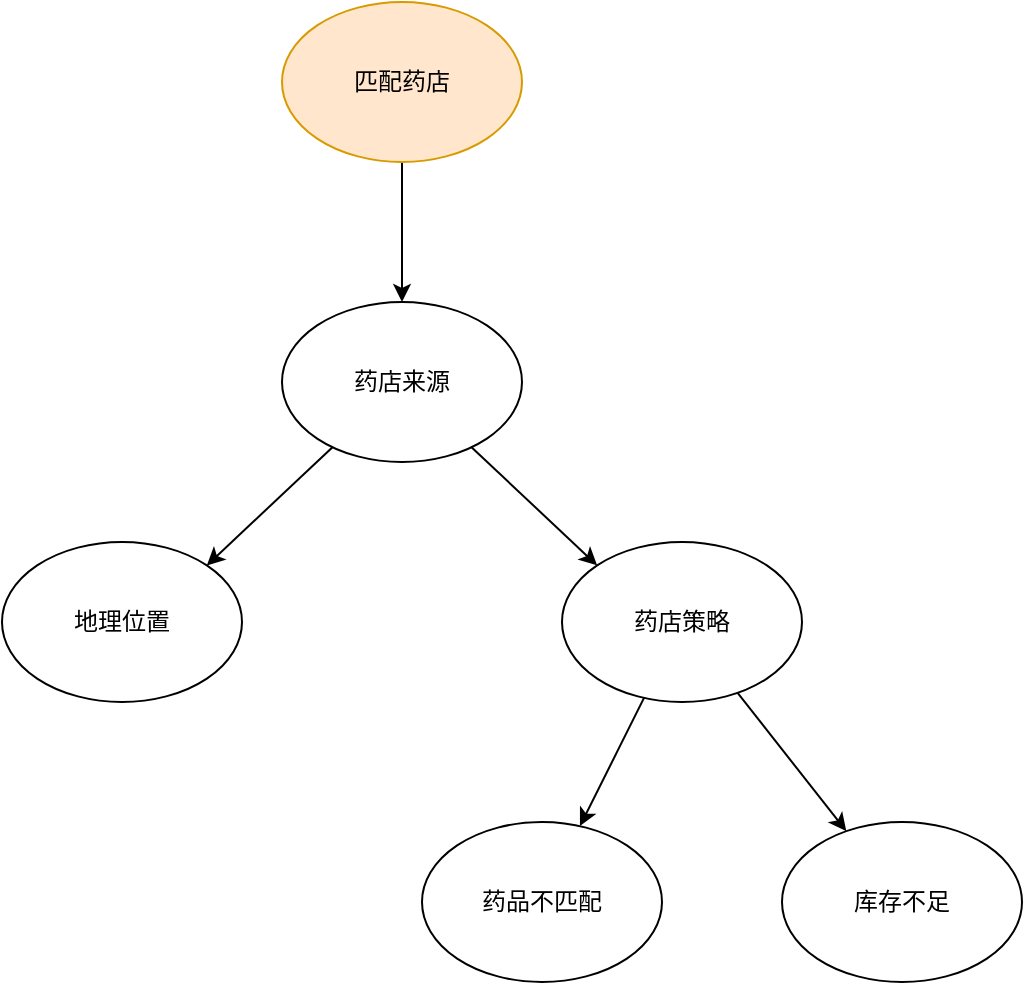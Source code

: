 <mxfile version="13.0.1" type="github">
  <diagram id="hjMTDIa1SAHo0vNfESFV" name="第 1 页">
    <mxGraphModel dx="1038" dy="548" grid="1" gridSize="10" guides="1" tooltips="1" connect="1" arrows="1" fold="1" page="1" pageScale="1" pageWidth="827" pageHeight="1169" math="0" shadow="0">
      <root>
        <mxCell id="0" />
        <mxCell id="1" parent="0" />
        <mxCell id="iXZN6XoD2tqbXBM6mF5s-10" style="rounded=0;orthogonalLoop=1;jettySize=auto;html=1;" edge="1" parent="1" source="iXZN6XoD2tqbXBM6mF5s-1" target="iXZN6XoD2tqbXBM6mF5s-8">
          <mxGeometry relative="1" as="geometry" />
        </mxCell>
        <mxCell id="iXZN6XoD2tqbXBM6mF5s-1" value="匹配药店" style="ellipse;whiteSpace=wrap;html=1;fillColor=#ffe6cc;strokeColor=#d79b00;" vertex="1" parent="1">
          <mxGeometry x="310" y="50" width="120" height="80" as="geometry" />
        </mxCell>
        <mxCell id="iXZN6XoD2tqbXBM6mF5s-13" style="edgeStyle=none;rounded=0;orthogonalLoop=1;jettySize=auto;html=1;entryX=1;entryY=0;entryDx=0;entryDy=0;" edge="1" parent="1" source="iXZN6XoD2tqbXBM6mF5s-8" target="iXZN6XoD2tqbXBM6mF5s-11">
          <mxGeometry relative="1" as="geometry" />
        </mxCell>
        <mxCell id="iXZN6XoD2tqbXBM6mF5s-14" style="edgeStyle=none;rounded=0;orthogonalLoop=1;jettySize=auto;html=1;entryX=0;entryY=0;entryDx=0;entryDy=0;" edge="1" parent="1" source="iXZN6XoD2tqbXBM6mF5s-8" target="iXZN6XoD2tqbXBM6mF5s-12">
          <mxGeometry relative="1" as="geometry" />
        </mxCell>
        <mxCell id="iXZN6XoD2tqbXBM6mF5s-8" value="药店来源" style="ellipse;whiteSpace=wrap;html=1;" vertex="1" parent="1">
          <mxGeometry x="310" y="200" width="120" height="80" as="geometry" />
        </mxCell>
        <mxCell id="iXZN6XoD2tqbXBM6mF5s-11" value="地理位置" style="ellipse;whiteSpace=wrap;html=1;" vertex="1" parent="1">
          <mxGeometry x="170" y="320" width="120" height="80" as="geometry" />
        </mxCell>
        <mxCell id="iXZN6XoD2tqbXBM6mF5s-16" value="" style="edgeStyle=none;rounded=0;orthogonalLoop=1;jettySize=auto;html=1;" edge="1" parent="1" source="iXZN6XoD2tqbXBM6mF5s-12" target="iXZN6XoD2tqbXBM6mF5s-15">
          <mxGeometry relative="1" as="geometry" />
        </mxCell>
        <mxCell id="iXZN6XoD2tqbXBM6mF5s-18" value="" style="edgeStyle=none;rounded=0;orthogonalLoop=1;jettySize=auto;html=1;" edge="1" parent="1" source="iXZN6XoD2tqbXBM6mF5s-12" target="iXZN6XoD2tqbXBM6mF5s-17">
          <mxGeometry relative="1" as="geometry" />
        </mxCell>
        <mxCell id="iXZN6XoD2tqbXBM6mF5s-12" value="药店策略" style="ellipse;whiteSpace=wrap;html=1;" vertex="1" parent="1">
          <mxGeometry x="450" y="320" width="120" height="80" as="geometry" />
        </mxCell>
        <mxCell id="iXZN6XoD2tqbXBM6mF5s-17" value="库存不足" style="ellipse;whiteSpace=wrap;html=1;" vertex="1" parent="1">
          <mxGeometry x="560" y="460" width="120" height="80" as="geometry" />
        </mxCell>
        <mxCell id="iXZN6XoD2tqbXBM6mF5s-15" value="药品不匹配" style="ellipse;whiteSpace=wrap;html=1;" vertex="1" parent="1">
          <mxGeometry x="380" y="460" width="120" height="80" as="geometry" />
        </mxCell>
      </root>
    </mxGraphModel>
  </diagram>
</mxfile>
